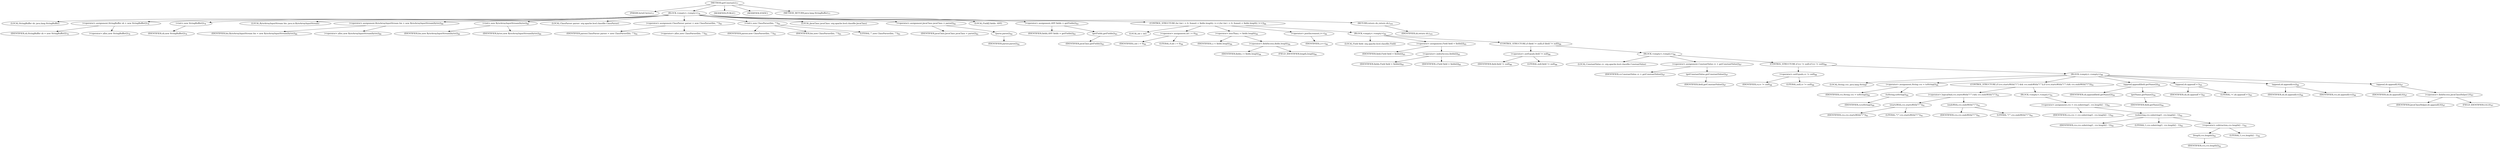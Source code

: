 digraph "getConstants" {  
"26" [label = <(METHOD,getConstants)<SUB>77</SUB>> ]
"27" [label = <(PARAM,byte[] bytes)<SUB>77</SUB>> ]
"28" [label = <(BLOCK,&lt;empty&gt;,&lt;empty&gt;)<SUB>78</SUB>> ]
"4" [label = <(LOCAL,StringBuffer sb: java.lang.StringBuffer)> ]
"29" [label = <(&lt;operator&gt;.assignment,StringBuffer sb = new StringBuffer())<SUB>79</SUB>> ]
"30" [label = <(IDENTIFIER,sb,StringBuffer sb = new StringBuffer())<SUB>79</SUB>> ]
"31" [label = <(&lt;operator&gt;.alloc,new StringBuffer())<SUB>79</SUB>> ]
"32" [label = <(&lt;init&gt;,new StringBuffer())<SUB>79</SUB>> ]
"3" [label = <(IDENTIFIER,sb,new StringBuffer())<SUB>79</SUB>> ]
"6" [label = <(LOCAL,ByteArrayInputStream bis: java.io.ByteArrayInputStream)> ]
"33" [label = <(&lt;operator&gt;.assignment,ByteArrayInputStream bis = new ByteArrayInputStream(bytes))<SUB>80</SUB>> ]
"34" [label = <(IDENTIFIER,bis,ByteArrayInputStream bis = new ByteArrayInputStream(bytes))<SUB>80</SUB>> ]
"35" [label = <(&lt;operator&gt;.alloc,new ByteArrayInputStream(bytes))<SUB>80</SUB>> ]
"36" [label = <(&lt;init&gt;,new ByteArrayInputStream(bytes))<SUB>80</SUB>> ]
"5" [label = <(IDENTIFIER,bis,new ByteArrayInputStream(bytes))<SUB>80</SUB>> ]
"37" [label = <(IDENTIFIER,bytes,new ByteArrayInputStream(bytes))<SUB>80</SUB>> ]
"8" [label = <(LOCAL,ClassParser parser: org.apache.bcel.classfile.ClassParser)> ]
"38" [label = <(&lt;operator&gt;.assignment,ClassParser parser = new ClassParser(bis, &quot;&quot;))<SUB>81</SUB>> ]
"39" [label = <(IDENTIFIER,parser,ClassParser parser = new ClassParser(bis, &quot;&quot;))<SUB>81</SUB>> ]
"40" [label = <(&lt;operator&gt;.alloc,new ClassParser(bis, &quot;&quot;))<SUB>81</SUB>> ]
"41" [label = <(&lt;init&gt;,new ClassParser(bis, &quot;&quot;))<SUB>81</SUB>> ]
"7" [label = <(IDENTIFIER,parser,new ClassParser(bis, &quot;&quot;))<SUB>81</SUB>> ]
"42" [label = <(IDENTIFIER,bis,new ClassParser(bis, &quot;&quot;))<SUB>81</SUB>> ]
"43" [label = <(LITERAL,&quot;&quot;,new ClassParser(bis, &quot;&quot;))<SUB>81</SUB>> ]
"44" [label = <(LOCAL,JavaClass javaClass: org.apache.bcel.classfile.JavaClass)> ]
"45" [label = <(&lt;operator&gt;.assignment,JavaClass javaClass = parse())<SUB>82</SUB>> ]
"46" [label = <(IDENTIFIER,javaClass,JavaClass javaClass = parse())<SUB>82</SUB>> ]
"47" [label = <(parse,parse())<SUB>82</SUB>> ]
"48" [label = <(IDENTIFIER,parser,parse())<SUB>82</SUB>> ]
"49" [label = <(LOCAL,Field[] fields: ANY)> ]
"50" [label = <(&lt;operator&gt;.assignment,ANY fields = getFields())<SUB>83</SUB>> ]
"51" [label = <(IDENTIFIER,fields,ANY fields = getFields())<SUB>83</SUB>> ]
"52" [label = <(getFields,getFields())<SUB>83</SUB>> ]
"53" [label = <(IDENTIFIER,javaClass,getFields())<SUB>83</SUB>> ]
"54" [label = <(CONTROL_STRUCTURE,for (int i = 0; Some(i &lt; fields.length); i++),for (int i = 0; Some(i &lt; fields.length); i++))<SUB>84</SUB>> ]
"55" [label = <(LOCAL,int i: int)> ]
"56" [label = <(&lt;operator&gt;.assignment,int i = 0)<SUB>84</SUB>> ]
"57" [label = <(IDENTIFIER,i,int i = 0)<SUB>84</SUB>> ]
"58" [label = <(LITERAL,0,int i = 0)<SUB>84</SUB>> ]
"59" [label = <(&lt;operator&gt;.lessThan,i &lt; fields.length)<SUB>84</SUB>> ]
"60" [label = <(IDENTIFIER,i,i &lt; fields.length)<SUB>84</SUB>> ]
"61" [label = <(&lt;operator&gt;.fieldAccess,fields.length)<SUB>84</SUB>> ]
"62" [label = <(IDENTIFIER,fields,i &lt; fields.length)<SUB>84</SUB>> ]
"63" [label = <(FIELD_IDENTIFIER,length,length)<SUB>84</SUB>> ]
"64" [label = <(&lt;operator&gt;.postIncrement,i++)<SUB>84</SUB>> ]
"65" [label = <(IDENTIFIER,i,i++)<SUB>84</SUB>> ]
"66" [label = <(BLOCK,&lt;empty&gt;,&lt;empty&gt;)<SUB>84</SUB>> ]
"67" [label = <(LOCAL,Field field: org.apache.bcel.classfile.Field)> ]
"68" [label = <(&lt;operator&gt;.assignment,Field field = fields[i])<SUB>85</SUB>> ]
"69" [label = <(IDENTIFIER,field,Field field = fields[i])<SUB>85</SUB>> ]
"70" [label = <(&lt;operator&gt;.indexAccess,fields[i])<SUB>85</SUB>> ]
"71" [label = <(IDENTIFIER,fields,Field field = fields[i])<SUB>85</SUB>> ]
"72" [label = <(IDENTIFIER,i,Field field = fields[i])<SUB>85</SUB>> ]
"73" [label = <(CONTROL_STRUCTURE,if (field != null),if (field != null))<SUB>86</SUB>> ]
"74" [label = <(&lt;operator&gt;.notEquals,field != null)<SUB>86</SUB>> ]
"75" [label = <(IDENTIFIER,field,field != null)<SUB>86</SUB>> ]
"76" [label = <(LITERAL,null,field != null)<SUB>86</SUB>> ]
"77" [label = <(BLOCK,&lt;empty&gt;,&lt;empty&gt;)<SUB>86</SUB>> ]
"78" [label = <(LOCAL,ConstantValue cv: org.apache.bcel.classfile.ConstantValue)> ]
"79" [label = <(&lt;operator&gt;.assignment,ConstantValue cv = getConstantValue())<SUB>87</SUB>> ]
"80" [label = <(IDENTIFIER,cv,ConstantValue cv = getConstantValue())<SUB>87</SUB>> ]
"81" [label = <(getConstantValue,getConstantValue())<SUB>87</SUB>> ]
"82" [label = <(IDENTIFIER,field,getConstantValue())<SUB>87</SUB>> ]
"83" [label = <(CONTROL_STRUCTURE,if (cv != null),if (cv != null))<SUB>88</SUB>> ]
"84" [label = <(&lt;operator&gt;.notEquals,cv != null)<SUB>88</SUB>> ]
"85" [label = <(IDENTIFIER,cv,cv != null)<SUB>88</SUB>> ]
"86" [label = <(LITERAL,null,cv != null)<SUB>88</SUB>> ]
"87" [label = <(BLOCK,&lt;empty&gt;,&lt;empty&gt;)<SUB>88</SUB>> ]
"88" [label = <(LOCAL,String cvs: java.lang.String)> ]
"89" [label = <(&lt;operator&gt;.assignment,String cvs = toString())<SUB>89</SUB>> ]
"90" [label = <(IDENTIFIER,cvs,String cvs = toString())<SUB>89</SUB>> ]
"91" [label = <(toString,toString())<SUB>89</SUB>> ]
"92" [label = <(IDENTIFIER,cv,toString())<SUB>89</SUB>> ]
"93" [label = <(CONTROL_STRUCTURE,if (cvs.startsWith(&quot;\&quot;&quot;) &amp;&amp; cvs.endsWith(&quot;\&quot;&quot;)),if (cvs.startsWith(&quot;\&quot;&quot;) &amp;&amp; cvs.endsWith(&quot;\&quot;&quot;)))<SUB>91</SUB>> ]
"94" [label = <(&lt;operator&gt;.logicalAnd,cvs.startsWith(&quot;\&quot;&quot;) &amp;&amp; cvs.endsWith(&quot;\&quot;&quot;))<SUB>91</SUB>> ]
"95" [label = <(startsWith,cvs.startsWith(&quot;\&quot;&quot;))<SUB>91</SUB>> ]
"96" [label = <(IDENTIFIER,cvs,cvs.startsWith(&quot;\&quot;&quot;))<SUB>91</SUB>> ]
"97" [label = <(LITERAL,&quot;\&quot;&quot;,cvs.startsWith(&quot;\&quot;&quot;))<SUB>91</SUB>> ]
"98" [label = <(endsWith,cvs.endsWith(&quot;\&quot;&quot;))<SUB>91</SUB>> ]
"99" [label = <(IDENTIFIER,cvs,cvs.endsWith(&quot;\&quot;&quot;))<SUB>91</SUB>> ]
"100" [label = <(LITERAL,&quot;\&quot;&quot;,cvs.endsWith(&quot;\&quot;&quot;))<SUB>91</SUB>> ]
"101" [label = <(BLOCK,&lt;empty&gt;,&lt;empty&gt;)<SUB>91</SUB>> ]
"102" [label = <(&lt;operator&gt;.assignment,cvs = cvs.substring(1, cvs.length() - 1))<SUB>92</SUB>> ]
"103" [label = <(IDENTIFIER,cvs,cvs = cvs.substring(1, cvs.length() - 1))<SUB>92</SUB>> ]
"104" [label = <(substring,cvs.substring(1, cvs.length() - 1))<SUB>92</SUB>> ]
"105" [label = <(IDENTIFIER,cvs,cvs.substring(1, cvs.length() - 1))<SUB>92</SUB>> ]
"106" [label = <(LITERAL,1,cvs.substring(1, cvs.length() - 1))<SUB>92</SUB>> ]
"107" [label = <(&lt;operator&gt;.subtraction,cvs.length() - 1)<SUB>92</SUB>> ]
"108" [label = <(length,cvs.length())<SUB>92</SUB>> ]
"109" [label = <(IDENTIFIER,cvs,cvs.length())<SUB>92</SUB>> ]
"110" [label = <(LITERAL,1,cvs.length() - 1)<SUB>92</SUB>> ]
"111" [label = <(append,append(field.getName()))<SUB>94</SUB>> ]
"112" [label = <(IDENTIFIER,sb,append(field.getName()))<SUB>94</SUB>> ]
"113" [label = <(getName,getName())<SUB>94</SUB>> ]
"114" [label = <(IDENTIFIER,field,getName())<SUB>94</SUB>> ]
"115" [label = <(append,sb.append('='))<SUB>95</SUB>> ]
"116" [label = <(IDENTIFIER,sb,sb.append('='))<SUB>95</SUB>> ]
"117" [label = <(LITERAL,'=',sb.append('='))<SUB>95</SUB>> ]
"118" [label = <(append,sb.append(cvs))<SUB>96</SUB>> ]
"119" [label = <(IDENTIFIER,sb,sb.append(cvs))<SUB>96</SUB>> ]
"120" [label = <(IDENTIFIER,cvs,sb.append(cvs))<SUB>96</SUB>> ]
"121" [label = <(append,sb.append(LS))<SUB>97</SUB>> ]
"122" [label = <(IDENTIFIER,sb,sb.append(LS))<SUB>97</SUB>> ]
"123" [label = <(&lt;operator&gt;.fieldAccess,JavaClassHelper.LS)<SUB>97</SUB>> ]
"124" [label = <(IDENTIFIER,JavaClassHelper,sb.append(LS))<SUB>97</SUB>> ]
"125" [label = <(FIELD_IDENTIFIER,LS,LS)<SUB>97</SUB>> ]
"126" [label = <(RETURN,return sb;,return sb;)<SUB>101</SUB>> ]
"127" [label = <(IDENTIFIER,sb,return sb;)<SUB>101</SUB>> ]
"128" [label = <(MODIFIER,PUBLIC)> ]
"129" [label = <(MODIFIER,STATIC)> ]
"130" [label = <(METHOD_RETURN,java.lang.StringBuffer)<SUB>77</SUB>> ]
  "26" -> "27" 
  "26" -> "28" 
  "26" -> "128" 
  "26" -> "129" 
  "26" -> "130" 
  "28" -> "4" 
  "28" -> "29" 
  "28" -> "32" 
  "28" -> "6" 
  "28" -> "33" 
  "28" -> "36" 
  "28" -> "8" 
  "28" -> "38" 
  "28" -> "41" 
  "28" -> "44" 
  "28" -> "45" 
  "28" -> "49" 
  "28" -> "50" 
  "28" -> "54" 
  "28" -> "126" 
  "29" -> "30" 
  "29" -> "31" 
  "32" -> "3" 
  "33" -> "34" 
  "33" -> "35" 
  "36" -> "5" 
  "36" -> "37" 
  "38" -> "39" 
  "38" -> "40" 
  "41" -> "7" 
  "41" -> "42" 
  "41" -> "43" 
  "45" -> "46" 
  "45" -> "47" 
  "47" -> "48" 
  "50" -> "51" 
  "50" -> "52" 
  "52" -> "53" 
  "54" -> "55" 
  "54" -> "56" 
  "54" -> "59" 
  "54" -> "64" 
  "54" -> "66" 
  "56" -> "57" 
  "56" -> "58" 
  "59" -> "60" 
  "59" -> "61" 
  "61" -> "62" 
  "61" -> "63" 
  "64" -> "65" 
  "66" -> "67" 
  "66" -> "68" 
  "66" -> "73" 
  "68" -> "69" 
  "68" -> "70" 
  "70" -> "71" 
  "70" -> "72" 
  "73" -> "74" 
  "73" -> "77" 
  "74" -> "75" 
  "74" -> "76" 
  "77" -> "78" 
  "77" -> "79" 
  "77" -> "83" 
  "79" -> "80" 
  "79" -> "81" 
  "81" -> "82" 
  "83" -> "84" 
  "83" -> "87" 
  "84" -> "85" 
  "84" -> "86" 
  "87" -> "88" 
  "87" -> "89" 
  "87" -> "93" 
  "87" -> "111" 
  "87" -> "115" 
  "87" -> "118" 
  "87" -> "121" 
  "89" -> "90" 
  "89" -> "91" 
  "91" -> "92" 
  "93" -> "94" 
  "93" -> "101" 
  "94" -> "95" 
  "94" -> "98" 
  "95" -> "96" 
  "95" -> "97" 
  "98" -> "99" 
  "98" -> "100" 
  "101" -> "102" 
  "102" -> "103" 
  "102" -> "104" 
  "104" -> "105" 
  "104" -> "106" 
  "104" -> "107" 
  "107" -> "108" 
  "107" -> "110" 
  "108" -> "109" 
  "111" -> "112" 
  "111" -> "113" 
  "113" -> "114" 
  "115" -> "116" 
  "115" -> "117" 
  "118" -> "119" 
  "118" -> "120" 
  "121" -> "122" 
  "121" -> "123" 
  "123" -> "124" 
  "123" -> "125" 
  "126" -> "127" 
}
